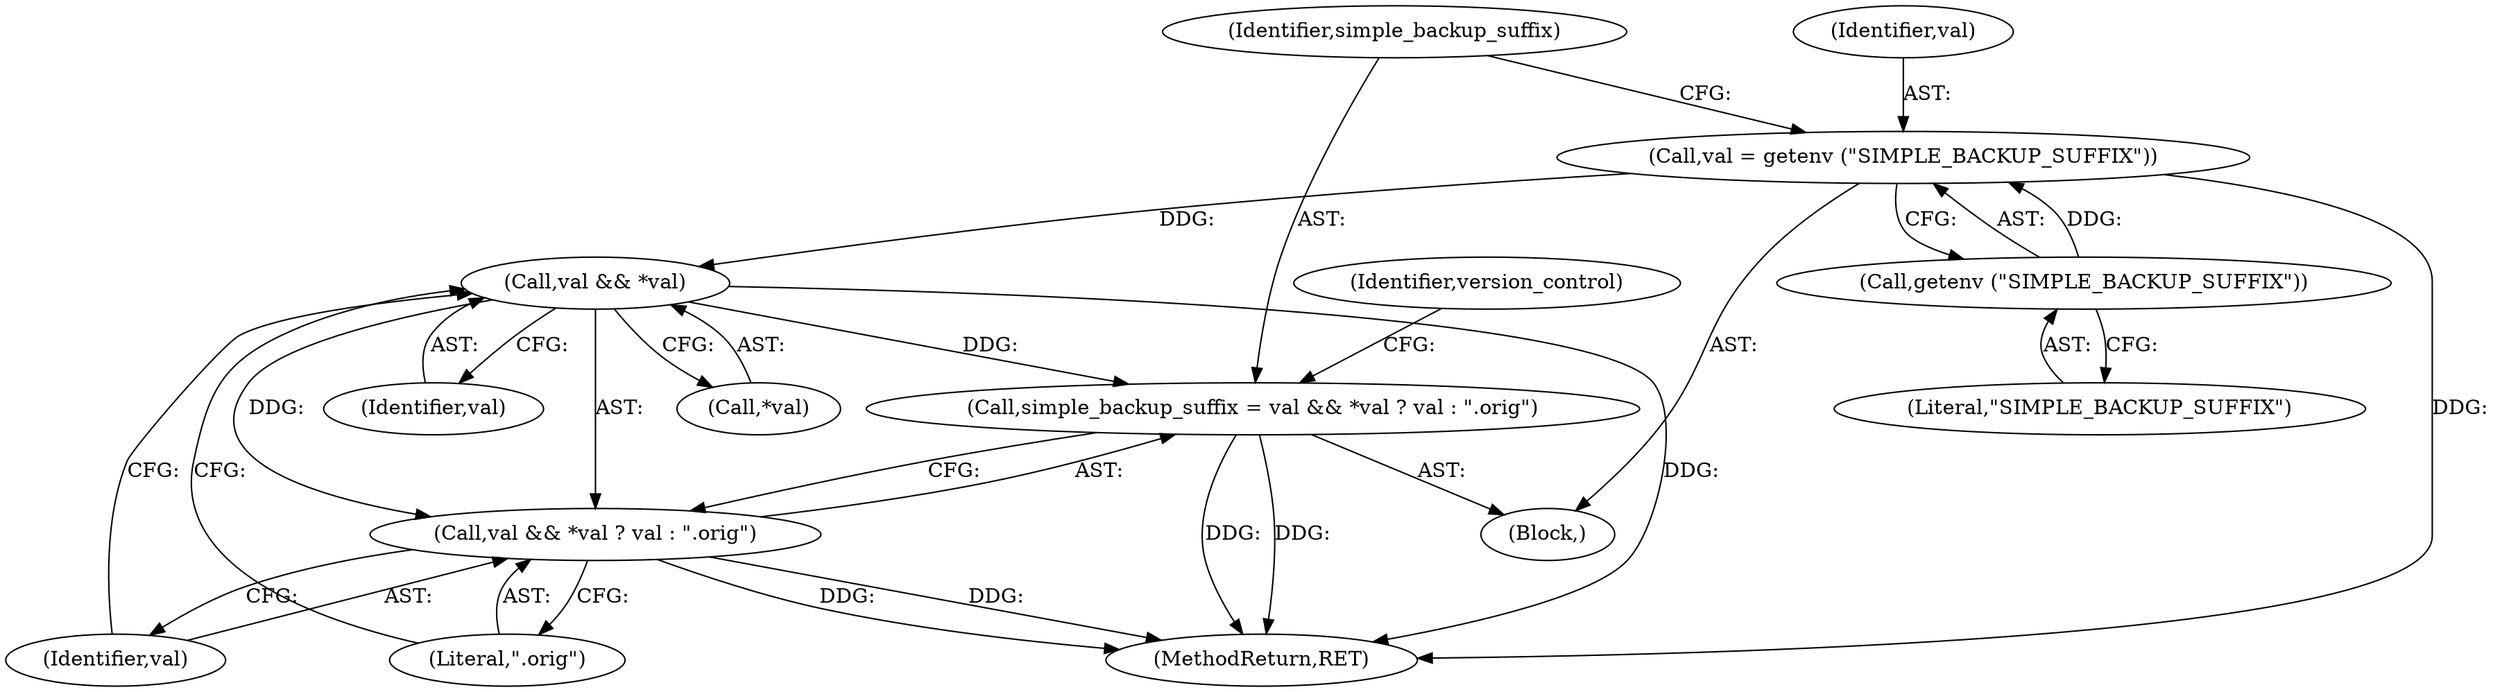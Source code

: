 digraph "0_savannah_17953b5893f7c9835f0dd2a704ba04e0371d2cbd@pointer" {
"1000235" [label="(Call,val && *val)"];
"1000228" [label="(Call,val = getenv (\"SIMPLE_BACKUP_SUFFIX\"))"];
"1000230" [label="(Call,getenv (\"SIMPLE_BACKUP_SUFFIX\"))"];
"1000232" [label="(Call,simple_backup_suffix = val && *val ? val : \".orig\")"];
"1000234" [label="(Call,val && *val ? val : \".orig\")"];
"1000229" [label="(Identifier,val)"];
"1000236" [label="(Identifier,val)"];
"1000232" [label="(Call,simple_backup_suffix = val && *val ? val : \".orig\")"];
"1000243" [label="(Identifier,version_control)"];
"1000234" [label="(Call,val && *val ? val : \".orig\")"];
"1000239" [label="(Identifier,val)"];
"1000230" [label="(Call,getenv (\"SIMPLE_BACKUP_SUFFIX\"))"];
"1000233" [label="(Identifier,simple_backup_suffix)"];
"1000235" [label="(Call,val && *val)"];
"1000126" [label="(Block,)"];
"1000231" [label="(Literal,\"SIMPLE_BACKUP_SUFFIX\")"];
"1000240" [label="(Literal,\".orig\")"];
"1000237" [label="(Call,*val)"];
"1000311" [label="(MethodReturn,RET)"];
"1000228" [label="(Call,val = getenv (\"SIMPLE_BACKUP_SUFFIX\"))"];
"1000235" -> "1000234"  [label="AST: "];
"1000235" -> "1000236"  [label="CFG: "];
"1000235" -> "1000237"  [label="CFG: "];
"1000236" -> "1000235"  [label="AST: "];
"1000237" -> "1000235"  [label="AST: "];
"1000239" -> "1000235"  [label="CFG: "];
"1000240" -> "1000235"  [label="CFG: "];
"1000235" -> "1000311"  [label="DDG: "];
"1000235" -> "1000232"  [label="DDG: "];
"1000228" -> "1000235"  [label="DDG: "];
"1000235" -> "1000234"  [label="DDG: "];
"1000228" -> "1000126"  [label="AST: "];
"1000228" -> "1000230"  [label="CFG: "];
"1000229" -> "1000228"  [label="AST: "];
"1000230" -> "1000228"  [label="AST: "];
"1000233" -> "1000228"  [label="CFG: "];
"1000228" -> "1000311"  [label="DDG: "];
"1000230" -> "1000228"  [label="DDG: "];
"1000230" -> "1000231"  [label="CFG: "];
"1000231" -> "1000230"  [label="AST: "];
"1000232" -> "1000126"  [label="AST: "];
"1000232" -> "1000234"  [label="CFG: "];
"1000233" -> "1000232"  [label="AST: "];
"1000234" -> "1000232"  [label="AST: "];
"1000243" -> "1000232"  [label="CFG: "];
"1000232" -> "1000311"  [label="DDG: "];
"1000232" -> "1000311"  [label="DDG: "];
"1000234" -> "1000239"  [label="CFG: "];
"1000234" -> "1000240"  [label="CFG: "];
"1000239" -> "1000234"  [label="AST: "];
"1000240" -> "1000234"  [label="AST: "];
"1000234" -> "1000311"  [label="DDG: "];
"1000234" -> "1000311"  [label="DDG: "];
}
